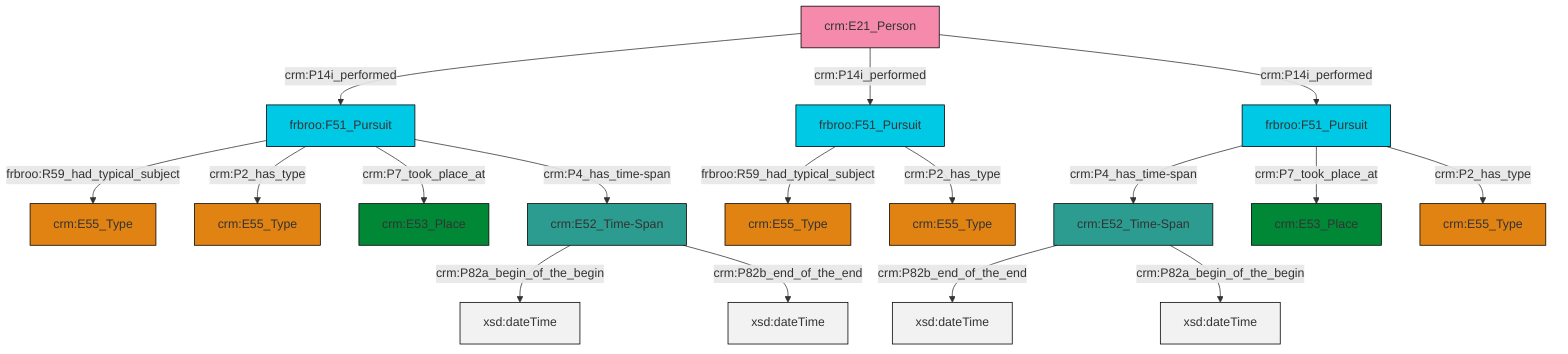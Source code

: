graph TD
classDef Literal fill:#f2f2f2,stroke:#000000;
classDef CRM_Entity fill:#FFFFFF,stroke:#000000;
classDef Temporal_Entity fill:#00C9E6, stroke:#000000;
classDef Type fill:#E18312, stroke:#000000;
classDef Time-Span fill:#2C9C91, stroke:#000000;
classDef Appellation fill:#FFEB7F, stroke:#000000;
classDef Place fill:#008836, stroke:#000000;
classDef Persistent_Item fill:#B266B2, stroke:#000000;
classDef Conceptual_Object fill:#FFD700, stroke:#000000;
classDef Physical_Thing fill:#D2B48C, stroke:#000000;
classDef Actor fill:#f58aad, stroke:#000000;
classDef PC_Classes fill:#4ce600, stroke:#000000;
classDef Multi fill:#cccccc,stroke:#000000;

0["crm:E52_Time-Span"]:::Time-Span -->|crm:P82a_begin_of_the_begin| 1[xsd:dateTime]:::Literal
0["crm:E52_Time-Span"]:::Time-Span -->|crm:P82b_end_of_the_end| 6[xsd:dateTime]:::Literal
11["frbroo:F51_Pursuit"]:::Temporal_Entity -->|frbroo:R59_had_typical_subject| 15["crm:E55_Type"]:::Type
18["frbroo:F51_Pursuit"]:::Temporal_Entity -->|frbroo:R59_had_typical_subject| 19["crm:E55_Type"]:::Type
16["crm:E21_Person"]:::Actor -->|crm:P14i_performed| 18["frbroo:F51_Pursuit"]:::Temporal_Entity
20["crm:E52_Time-Span"]:::Time-Span -->|crm:P82b_end_of_the_end| 21[xsd:dateTime]:::Literal
18["frbroo:F51_Pursuit"]:::Temporal_Entity -->|crm:P2_has_type| 4["crm:E55_Type"]:::Type
16["crm:E21_Person"]:::Actor -->|crm:P14i_performed| 11["frbroo:F51_Pursuit"]:::Temporal_Entity
20["crm:E52_Time-Span"]:::Time-Span -->|crm:P82a_begin_of_the_begin| 25[xsd:dateTime]:::Literal
11["frbroo:F51_Pursuit"]:::Temporal_Entity -->|crm:P2_has_type| 22["crm:E55_Type"]:::Type
18["frbroo:F51_Pursuit"]:::Temporal_Entity -->|crm:P7_took_place_at| 7["crm:E53_Place"]:::Place
13["frbroo:F51_Pursuit"]:::Temporal_Entity -->|crm:P4_has_time-span| 20["crm:E52_Time-Span"]:::Time-Span
13["frbroo:F51_Pursuit"]:::Temporal_Entity -->|crm:P7_took_place_at| 9["crm:E53_Place"]:::Place
18["frbroo:F51_Pursuit"]:::Temporal_Entity -->|crm:P4_has_time-span| 0["crm:E52_Time-Span"]:::Time-Span
13["frbroo:F51_Pursuit"]:::Temporal_Entity -->|crm:P2_has_type| 2["crm:E55_Type"]:::Type
16["crm:E21_Person"]:::Actor -->|crm:P14i_performed| 13["frbroo:F51_Pursuit"]:::Temporal_Entity